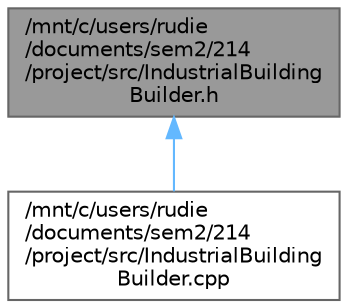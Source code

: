 digraph "/mnt/c/users/rudie/documents/sem2/214/project/src/IndustrialBuildingBuilder.h"
{
 // LATEX_PDF_SIZE
  bgcolor="transparent";
  edge [fontname=Helvetica,fontsize=10,labelfontname=Helvetica,labelfontsize=10];
  node [fontname=Helvetica,fontsize=10,shape=box,height=0.2,width=0.4];
  Node1 [id="Node000001",label="/mnt/c/users/rudie\l/documents/sem2/214\l/project/src/IndustrialBuilding\lBuilder.h",height=0.2,width=0.4,color="gray40", fillcolor="grey60", style="filled", fontcolor="black",tooltip="Definition of the IndustrialBuildingBuilder class."];
  Node1 -> Node2 [id="edge1_Node000001_Node000002",dir="back",color="steelblue1",style="solid",tooltip=" "];
  Node2 [id="Node000002",label="/mnt/c/users/rudie\l/documents/sem2/214\l/project/src/IndustrialBuilding\lBuilder.cpp",height=0.2,width=0.4,color="grey40", fillcolor="white", style="filled",URL="$IndustrialBuildingBuilder_8cpp.html",tooltip="Implementation of the IndustrialBuildingBuilder class."];
}
